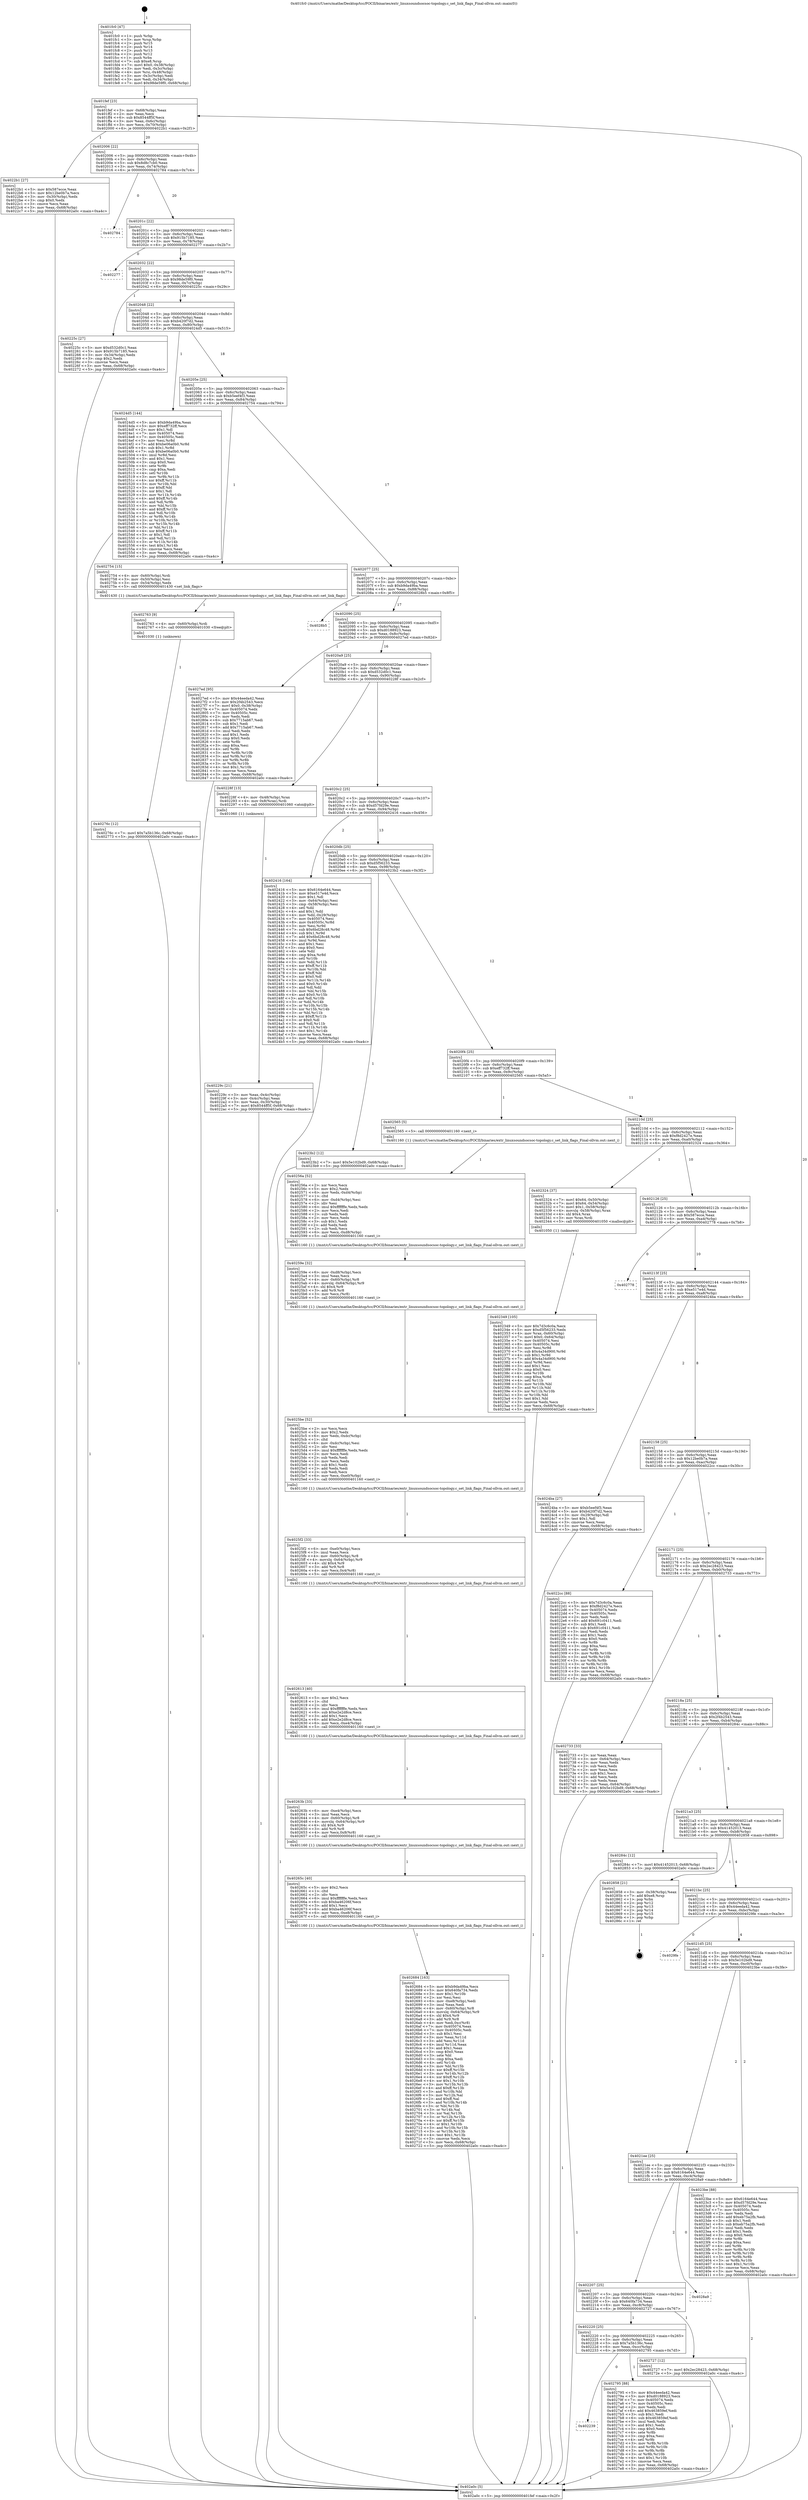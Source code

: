digraph "0x401fc0" {
  label = "0x401fc0 (/mnt/c/Users/mathe/Desktop/tcc/POCII/binaries/extr_linuxsoundsocsoc-topology.c_set_link_flags_Final-ollvm.out::main(0))"
  labelloc = "t"
  node[shape=record]

  Entry [label="",width=0.3,height=0.3,shape=circle,fillcolor=black,style=filled]
  "0x401fef" [label="{
     0x401fef [23]\l
     | [instrs]\l
     &nbsp;&nbsp;0x401fef \<+3\>: mov -0x68(%rbp),%eax\l
     &nbsp;&nbsp;0x401ff2 \<+2\>: mov %eax,%ecx\l
     &nbsp;&nbsp;0x401ff4 \<+6\>: sub $0x8544ff5f,%ecx\l
     &nbsp;&nbsp;0x401ffa \<+3\>: mov %eax,-0x6c(%rbp)\l
     &nbsp;&nbsp;0x401ffd \<+3\>: mov %ecx,-0x70(%rbp)\l
     &nbsp;&nbsp;0x402000 \<+6\>: je 00000000004022b1 \<main+0x2f1\>\l
  }"]
  "0x4022b1" [label="{
     0x4022b1 [27]\l
     | [instrs]\l
     &nbsp;&nbsp;0x4022b1 \<+5\>: mov $0x587ecce,%eax\l
     &nbsp;&nbsp;0x4022b6 \<+5\>: mov $0x12be0b7a,%ecx\l
     &nbsp;&nbsp;0x4022bb \<+3\>: mov -0x30(%rbp),%edx\l
     &nbsp;&nbsp;0x4022be \<+3\>: cmp $0x0,%edx\l
     &nbsp;&nbsp;0x4022c1 \<+3\>: cmove %ecx,%eax\l
     &nbsp;&nbsp;0x4022c4 \<+3\>: mov %eax,-0x68(%rbp)\l
     &nbsp;&nbsp;0x4022c7 \<+5\>: jmp 0000000000402a0c \<main+0xa4c\>\l
  }"]
  "0x402006" [label="{
     0x402006 [22]\l
     | [instrs]\l
     &nbsp;&nbsp;0x402006 \<+5\>: jmp 000000000040200b \<main+0x4b\>\l
     &nbsp;&nbsp;0x40200b \<+3\>: mov -0x6c(%rbp),%eax\l
     &nbsp;&nbsp;0x40200e \<+5\>: sub $0x8d8c7cb0,%eax\l
     &nbsp;&nbsp;0x402013 \<+3\>: mov %eax,-0x74(%rbp)\l
     &nbsp;&nbsp;0x402016 \<+6\>: je 0000000000402784 \<main+0x7c4\>\l
  }"]
  Exit [label="",width=0.3,height=0.3,shape=circle,fillcolor=black,style=filled,peripheries=2]
  "0x402784" [label="{
     0x402784\l
  }", style=dashed]
  "0x40201c" [label="{
     0x40201c [22]\l
     | [instrs]\l
     &nbsp;&nbsp;0x40201c \<+5\>: jmp 0000000000402021 \<main+0x61\>\l
     &nbsp;&nbsp;0x402021 \<+3\>: mov -0x6c(%rbp),%eax\l
     &nbsp;&nbsp;0x402024 \<+5\>: sub $0x915b7185,%eax\l
     &nbsp;&nbsp;0x402029 \<+3\>: mov %eax,-0x78(%rbp)\l
     &nbsp;&nbsp;0x40202c \<+6\>: je 0000000000402277 \<main+0x2b7\>\l
  }"]
  "0x402239" [label="{
     0x402239\l
  }", style=dashed]
  "0x402277" [label="{
     0x402277\l
  }", style=dashed]
  "0x402032" [label="{
     0x402032 [22]\l
     | [instrs]\l
     &nbsp;&nbsp;0x402032 \<+5\>: jmp 0000000000402037 \<main+0x77\>\l
     &nbsp;&nbsp;0x402037 \<+3\>: mov -0x6c(%rbp),%eax\l
     &nbsp;&nbsp;0x40203a \<+5\>: sub $0x98de59f0,%eax\l
     &nbsp;&nbsp;0x40203f \<+3\>: mov %eax,-0x7c(%rbp)\l
     &nbsp;&nbsp;0x402042 \<+6\>: je 000000000040225c \<main+0x29c\>\l
  }"]
  "0x402795" [label="{
     0x402795 [88]\l
     | [instrs]\l
     &nbsp;&nbsp;0x402795 \<+5\>: mov $0x44eeda42,%eax\l
     &nbsp;&nbsp;0x40279a \<+5\>: mov $0xd0188923,%ecx\l
     &nbsp;&nbsp;0x40279f \<+7\>: mov 0x405074,%edx\l
     &nbsp;&nbsp;0x4027a6 \<+7\>: mov 0x40505c,%esi\l
     &nbsp;&nbsp;0x4027ad \<+2\>: mov %edx,%edi\l
     &nbsp;&nbsp;0x4027af \<+6\>: add $0x463859ef,%edi\l
     &nbsp;&nbsp;0x4027b5 \<+3\>: sub $0x1,%edi\l
     &nbsp;&nbsp;0x4027b8 \<+6\>: sub $0x463859ef,%edi\l
     &nbsp;&nbsp;0x4027be \<+3\>: imul %edi,%edx\l
     &nbsp;&nbsp;0x4027c1 \<+3\>: and $0x1,%edx\l
     &nbsp;&nbsp;0x4027c4 \<+3\>: cmp $0x0,%edx\l
     &nbsp;&nbsp;0x4027c7 \<+4\>: sete %r8b\l
     &nbsp;&nbsp;0x4027cb \<+3\>: cmp $0xa,%esi\l
     &nbsp;&nbsp;0x4027ce \<+4\>: setl %r9b\l
     &nbsp;&nbsp;0x4027d2 \<+3\>: mov %r8b,%r10b\l
     &nbsp;&nbsp;0x4027d5 \<+3\>: and %r9b,%r10b\l
     &nbsp;&nbsp;0x4027d8 \<+3\>: xor %r9b,%r8b\l
     &nbsp;&nbsp;0x4027db \<+3\>: or %r8b,%r10b\l
     &nbsp;&nbsp;0x4027de \<+4\>: test $0x1,%r10b\l
     &nbsp;&nbsp;0x4027e2 \<+3\>: cmovne %ecx,%eax\l
     &nbsp;&nbsp;0x4027e5 \<+3\>: mov %eax,-0x68(%rbp)\l
     &nbsp;&nbsp;0x4027e8 \<+5\>: jmp 0000000000402a0c \<main+0xa4c\>\l
  }"]
  "0x40225c" [label="{
     0x40225c [27]\l
     | [instrs]\l
     &nbsp;&nbsp;0x40225c \<+5\>: mov $0xd532d0c1,%eax\l
     &nbsp;&nbsp;0x402261 \<+5\>: mov $0x915b7185,%ecx\l
     &nbsp;&nbsp;0x402266 \<+3\>: mov -0x34(%rbp),%edx\l
     &nbsp;&nbsp;0x402269 \<+3\>: cmp $0x2,%edx\l
     &nbsp;&nbsp;0x40226c \<+3\>: cmovne %ecx,%eax\l
     &nbsp;&nbsp;0x40226f \<+3\>: mov %eax,-0x68(%rbp)\l
     &nbsp;&nbsp;0x402272 \<+5\>: jmp 0000000000402a0c \<main+0xa4c\>\l
  }"]
  "0x402048" [label="{
     0x402048 [22]\l
     | [instrs]\l
     &nbsp;&nbsp;0x402048 \<+5\>: jmp 000000000040204d \<main+0x8d\>\l
     &nbsp;&nbsp;0x40204d \<+3\>: mov -0x6c(%rbp),%eax\l
     &nbsp;&nbsp;0x402050 \<+5\>: sub $0xb420f7d2,%eax\l
     &nbsp;&nbsp;0x402055 \<+3\>: mov %eax,-0x80(%rbp)\l
     &nbsp;&nbsp;0x402058 \<+6\>: je 00000000004024d5 \<main+0x515\>\l
  }"]
  "0x402a0c" [label="{
     0x402a0c [5]\l
     | [instrs]\l
     &nbsp;&nbsp;0x402a0c \<+5\>: jmp 0000000000401fef \<main+0x2f\>\l
  }"]
  "0x401fc0" [label="{
     0x401fc0 [47]\l
     | [instrs]\l
     &nbsp;&nbsp;0x401fc0 \<+1\>: push %rbp\l
     &nbsp;&nbsp;0x401fc1 \<+3\>: mov %rsp,%rbp\l
     &nbsp;&nbsp;0x401fc4 \<+2\>: push %r15\l
     &nbsp;&nbsp;0x401fc6 \<+2\>: push %r14\l
     &nbsp;&nbsp;0x401fc8 \<+2\>: push %r13\l
     &nbsp;&nbsp;0x401fca \<+2\>: push %r12\l
     &nbsp;&nbsp;0x401fcc \<+1\>: push %rbx\l
     &nbsp;&nbsp;0x401fcd \<+7\>: sub $0xe8,%rsp\l
     &nbsp;&nbsp;0x401fd4 \<+7\>: movl $0x0,-0x38(%rbp)\l
     &nbsp;&nbsp;0x401fdb \<+3\>: mov %edi,-0x3c(%rbp)\l
     &nbsp;&nbsp;0x401fde \<+4\>: mov %rsi,-0x48(%rbp)\l
     &nbsp;&nbsp;0x401fe2 \<+3\>: mov -0x3c(%rbp),%edi\l
     &nbsp;&nbsp;0x401fe5 \<+3\>: mov %edi,-0x34(%rbp)\l
     &nbsp;&nbsp;0x401fe8 \<+7\>: movl $0x98de59f0,-0x68(%rbp)\l
  }"]
  "0x40276c" [label="{
     0x40276c [12]\l
     | [instrs]\l
     &nbsp;&nbsp;0x40276c \<+7\>: movl $0x7a5b136c,-0x68(%rbp)\l
     &nbsp;&nbsp;0x402773 \<+5\>: jmp 0000000000402a0c \<main+0xa4c\>\l
  }"]
  "0x4024d5" [label="{
     0x4024d5 [144]\l
     | [instrs]\l
     &nbsp;&nbsp;0x4024d5 \<+5\>: mov $0xb9da49ba,%eax\l
     &nbsp;&nbsp;0x4024da \<+5\>: mov $0xeff732ff,%ecx\l
     &nbsp;&nbsp;0x4024df \<+2\>: mov $0x1,%dl\l
     &nbsp;&nbsp;0x4024e1 \<+7\>: mov 0x405074,%esi\l
     &nbsp;&nbsp;0x4024e8 \<+7\>: mov 0x40505c,%edi\l
     &nbsp;&nbsp;0x4024ef \<+3\>: mov %esi,%r8d\l
     &nbsp;&nbsp;0x4024f2 \<+7\>: add $0xbe06a0b0,%r8d\l
     &nbsp;&nbsp;0x4024f9 \<+4\>: sub $0x1,%r8d\l
     &nbsp;&nbsp;0x4024fd \<+7\>: sub $0xbe06a0b0,%r8d\l
     &nbsp;&nbsp;0x402504 \<+4\>: imul %r8d,%esi\l
     &nbsp;&nbsp;0x402508 \<+3\>: and $0x1,%esi\l
     &nbsp;&nbsp;0x40250b \<+3\>: cmp $0x0,%esi\l
     &nbsp;&nbsp;0x40250e \<+4\>: sete %r9b\l
     &nbsp;&nbsp;0x402512 \<+3\>: cmp $0xa,%edi\l
     &nbsp;&nbsp;0x402515 \<+4\>: setl %r10b\l
     &nbsp;&nbsp;0x402519 \<+3\>: mov %r9b,%r11b\l
     &nbsp;&nbsp;0x40251c \<+4\>: xor $0xff,%r11b\l
     &nbsp;&nbsp;0x402520 \<+3\>: mov %r10b,%bl\l
     &nbsp;&nbsp;0x402523 \<+3\>: xor $0xff,%bl\l
     &nbsp;&nbsp;0x402526 \<+3\>: xor $0x1,%dl\l
     &nbsp;&nbsp;0x402529 \<+3\>: mov %r11b,%r14b\l
     &nbsp;&nbsp;0x40252c \<+4\>: and $0xff,%r14b\l
     &nbsp;&nbsp;0x402530 \<+3\>: and %dl,%r9b\l
     &nbsp;&nbsp;0x402533 \<+3\>: mov %bl,%r15b\l
     &nbsp;&nbsp;0x402536 \<+4\>: and $0xff,%r15b\l
     &nbsp;&nbsp;0x40253a \<+3\>: and %dl,%r10b\l
     &nbsp;&nbsp;0x40253d \<+3\>: or %r9b,%r14b\l
     &nbsp;&nbsp;0x402540 \<+3\>: or %r10b,%r15b\l
     &nbsp;&nbsp;0x402543 \<+3\>: xor %r15b,%r14b\l
     &nbsp;&nbsp;0x402546 \<+3\>: or %bl,%r11b\l
     &nbsp;&nbsp;0x402549 \<+4\>: xor $0xff,%r11b\l
     &nbsp;&nbsp;0x40254d \<+3\>: or $0x1,%dl\l
     &nbsp;&nbsp;0x402550 \<+3\>: and %dl,%r11b\l
     &nbsp;&nbsp;0x402553 \<+3\>: or %r11b,%r14b\l
     &nbsp;&nbsp;0x402556 \<+4\>: test $0x1,%r14b\l
     &nbsp;&nbsp;0x40255a \<+3\>: cmovne %ecx,%eax\l
     &nbsp;&nbsp;0x40255d \<+3\>: mov %eax,-0x68(%rbp)\l
     &nbsp;&nbsp;0x402560 \<+5\>: jmp 0000000000402a0c \<main+0xa4c\>\l
  }"]
  "0x40205e" [label="{
     0x40205e [25]\l
     | [instrs]\l
     &nbsp;&nbsp;0x40205e \<+5\>: jmp 0000000000402063 \<main+0xa3\>\l
     &nbsp;&nbsp;0x402063 \<+3\>: mov -0x6c(%rbp),%eax\l
     &nbsp;&nbsp;0x402066 \<+5\>: sub $0xb5eef4f3,%eax\l
     &nbsp;&nbsp;0x40206b \<+6\>: mov %eax,-0x84(%rbp)\l
     &nbsp;&nbsp;0x402071 \<+6\>: je 0000000000402754 \<main+0x794\>\l
  }"]
  "0x402763" [label="{
     0x402763 [9]\l
     | [instrs]\l
     &nbsp;&nbsp;0x402763 \<+4\>: mov -0x60(%rbp),%rdi\l
     &nbsp;&nbsp;0x402767 \<+5\>: call 0000000000401030 \<free@plt\>\l
     | [calls]\l
     &nbsp;&nbsp;0x401030 \{1\} (unknown)\l
  }"]
  "0x402754" [label="{
     0x402754 [15]\l
     | [instrs]\l
     &nbsp;&nbsp;0x402754 \<+4\>: mov -0x60(%rbp),%rdi\l
     &nbsp;&nbsp;0x402758 \<+3\>: mov -0x50(%rbp),%esi\l
     &nbsp;&nbsp;0x40275b \<+3\>: mov -0x54(%rbp),%edx\l
     &nbsp;&nbsp;0x40275e \<+5\>: call 0000000000401430 \<set_link_flags\>\l
     | [calls]\l
     &nbsp;&nbsp;0x401430 \{1\} (/mnt/c/Users/mathe/Desktop/tcc/POCII/binaries/extr_linuxsoundsocsoc-topology.c_set_link_flags_Final-ollvm.out::set_link_flags)\l
  }"]
  "0x402077" [label="{
     0x402077 [25]\l
     | [instrs]\l
     &nbsp;&nbsp;0x402077 \<+5\>: jmp 000000000040207c \<main+0xbc\>\l
     &nbsp;&nbsp;0x40207c \<+3\>: mov -0x6c(%rbp),%eax\l
     &nbsp;&nbsp;0x40207f \<+5\>: sub $0xb9da49ba,%eax\l
     &nbsp;&nbsp;0x402084 \<+6\>: mov %eax,-0x88(%rbp)\l
     &nbsp;&nbsp;0x40208a \<+6\>: je 00000000004028b5 \<main+0x8f5\>\l
  }"]
  "0x402220" [label="{
     0x402220 [25]\l
     | [instrs]\l
     &nbsp;&nbsp;0x402220 \<+5\>: jmp 0000000000402225 \<main+0x265\>\l
     &nbsp;&nbsp;0x402225 \<+3\>: mov -0x6c(%rbp),%eax\l
     &nbsp;&nbsp;0x402228 \<+5\>: sub $0x7a5b136c,%eax\l
     &nbsp;&nbsp;0x40222d \<+6\>: mov %eax,-0xcc(%rbp)\l
     &nbsp;&nbsp;0x402233 \<+6\>: je 0000000000402795 \<main+0x7d5\>\l
  }"]
  "0x4028b5" [label="{
     0x4028b5\l
  }", style=dashed]
  "0x402090" [label="{
     0x402090 [25]\l
     | [instrs]\l
     &nbsp;&nbsp;0x402090 \<+5\>: jmp 0000000000402095 \<main+0xd5\>\l
     &nbsp;&nbsp;0x402095 \<+3\>: mov -0x6c(%rbp),%eax\l
     &nbsp;&nbsp;0x402098 \<+5\>: sub $0xd0188923,%eax\l
     &nbsp;&nbsp;0x40209d \<+6\>: mov %eax,-0x8c(%rbp)\l
     &nbsp;&nbsp;0x4020a3 \<+6\>: je 00000000004027ed \<main+0x82d\>\l
  }"]
  "0x402727" [label="{
     0x402727 [12]\l
     | [instrs]\l
     &nbsp;&nbsp;0x402727 \<+7\>: movl $0x2ec28423,-0x68(%rbp)\l
     &nbsp;&nbsp;0x40272e \<+5\>: jmp 0000000000402a0c \<main+0xa4c\>\l
  }"]
  "0x4027ed" [label="{
     0x4027ed [95]\l
     | [instrs]\l
     &nbsp;&nbsp;0x4027ed \<+5\>: mov $0x44eeda42,%eax\l
     &nbsp;&nbsp;0x4027f2 \<+5\>: mov $0x2f4b2543,%ecx\l
     &nbsp;&nbsp;0x4027f7 \<+7\>: movl $0x0,-0x38(%rbp)\l
     &nbsp;&nbsp;0x4027fe \<+7\>: mov 0x405074,%edx\l
     &nbsp;&nbsp;0x402805 \<+7\>: mov 0x40505c,%esi\l
     &nbsp;&nbsp;0x40280c \<+2\>: mov %edx,%edi\l
     &nbsp;&nbsp;0x40280e \<+6\>: sub $0x7715ab67,%edi\l
     &nbsp;&nbsp;0x402814 \<+3\>: sub $0x1,%edi\l
     &nbsp;&nbsp;0x402817 \<+6\>: add $0x7715ab67,%edi\l
     &nbsp;&nbsp;0x40281d \<+3\>: imul %edi,%edx\l
     &nbsp;&nbsp;0x402820 \<+3\>: and $0x1,%edx\l
     &nbsp;&nbsp;0x402823 \<+3\>: cmp $0x0,%edx\l
     &nbsp;&nbsp;0x402826 \<+4\>: sete %r8b\l
     &nbsp;&nbsp;0x40282a \<+3\>: cmp $0xa,%esi\l
     &nbsp;&nbsp;0x40282d \<+4\>: setl %r9b\l
     &nbsp;&nbsp;0x402831 \<+3\>: mov %r8b,%r10b\l
     &nbsp;&nbsp;0x402834 \<+3\>: and %r9b,%r10b\l
     &nbsp;&nbsp;0x402837 \<+3\>: xor %r9b,%r8b\l
     &nbsp;&nbsp;0x40283a \<+3\>: or %r8b,%r10b\l
     &nbsp;&nbsp;0x40283d \<+4\>: test $0x1,%r10b\l
     &nbsp;&nbsp;0x402841 \<+3\>: cmovne %ecx,%eax\l
     &nbsp;&nbsp;0x402844 \<+3\>: mov %eax,-0x68(%rbp)\l
     &nbsp;&nbsp;0x402847 \<+5\>: jmp 0000000000402a0c \<main+0xa4c\>\l
  }"]
  "0x4020a9" [label="{
     0x4020a9 [25]\l
     | [instrs]\l
     &nbsp;&nbsp;0x4020a9 \<+5\>: jmp 00000000004020ae \<main+0xee\>\l
     &nbsp;&nbsp;0x4020ae \<+3\>: mov -0x6c(%rbp),%eax\l
     &nbsp;&nbsp;0x4020b1 \<+5\>: sub $0xd532d0c1,%eax\l
     &nbsp;&nbsp;0x4020b6 \<+6\>: mov %eax,-0x90(%rbp)\l
     &nbsp;&nbsp;0x4020bc \<+6\>: je 000000000040228f \<main+0x2cf\>\l
  }"]
  "0x402207" [label="{
     0x402207 [25]\l
     | [instrs]\l
     &nbsp;&nbsp;0x402207 \<+5\>: jmp 000000000040220c \<main+0x24c\>\l
     &nbsp;&nbsp;0x40220c \<+3\>: mov -0x6c(%rbp),%eax\l
     &nbsp;&nbsp;0x40220f \<+5\>: sub $0x640fa734,%eax\l
     &nbsp;&nbsp;0x402214 \<+6\>: mov %eax,-0xc8(%rbp)\l
     &nbsp;&nbsp;0x40221a \<+6\>: je 0000000000402727 \<main+0x767\>\l
  }"]
  "0x40228f" [label="{
     0x40228f [13]\l
     | [instrs]\l
     &nbsp;&nbsp;0x40228f \<+4\>: mov -0x48(%rbp),%rax\l
     &nbsp;&nbsp;0x402293 \<+4\>: mov 0x8(%rax),%rdi\l
     &nbsp;&nbsp;0x402297 \<+5\>: call 0000000000401060 \<atoi@plt\>\l
     | [calls]\l
     &nbsp;&nbsp;0x401060 \{1\} (unknown)\l
  }"]
  "0x4020c2" [label="{
     0x4020c2 [25]\l
     | [instrs]\l
     &nbsp;&nbsp;0x4020c2 \<+5\>: jmp 00000000004020c7 \<main+0x107\>\l
     &nbsp;&nbsp;0x4020c7 \<+3\>: mov -0x6c(%rbp),%eax\l
     &nbsp;&nbsp;0x4020ca \<+5\>: sub $0xd57fd29e,%eax\l
     &nbsp;&nbsp;0x4020cf \<+6\>: mov %eax,-0x94(%rbp)\l
     &nbsp;&nbsp;0x4020d5 \<+6\>: je 0000000000402416 \<main+0x456\>\l
  }"]
  "0x40229c" [label="{
     0x40229c [21]\l
     | [instrs]\l
     &nbsp;&nbsp;0x40229c \<+3\>: mov %eax,-0x4c(%rbp)\l
     &nbsp;&nbsp;0x40229f \<+3\>: mov -0x4c(%rbp),%eax\l
     &nbsp;&nbsp;0x4022a2 \<+3\>: mov %eax,-0x30(%rbp)\l
     &nbsp;&nbsp;0x4022a5 \<+7\>: movl $0x8544ff5f,-0x68(%rbp)\l
     &nbsp;&nbsp;0x4022ac \<+5\>: jmp 0000000000402a0c \<main+0xa4c\>\l
  }"]
  "0x4028a9" [label="{
     0x4028a9\l
  }", style=dashed]
  "0x402416" [label="{
     0x402416 [164]\l
     | [instrs]\l
     &nbsp;&nbsp;0x402416 \<+5\>: mov $0x6164e644,%eax\l
     &nbsp;&nbsp;0x40241b \<+5\>: mov $0xe517e4d,%ecx\l
     &nbsp;&nbsp;0x402420 \<+2\>: mov $0x1,%dl\l
     &nbsp;&nbsp;0x402422 \<+3\>: mov -0x64(%rbp),%esi\l
     &nbsp;&nbsp;0x402425 \<+3\>: cmp -0x58(%rbp),%esi\l
     &nbsp;&nbsp;0x402428 \<+4\>: setl %dil\l
     &nbsp;&nbsp;0x40242c \<+4\>: and $0x1,%dil\l
     &nbsp;&nbsp;0x402430 \<+4\>: mov %dil,-0x29(%rbp)\l
     &nbsp;&nbsp;0x402434 \<+7\>: mov 0x405074,%esi\l
     &nbsp;&nbsp;0x40243b \<+8\>: mov 0x40505c,%r8d\l
     &nbsp;&nbsp;0x402443 \<+3\>: mov %esi,%r9d\l
     &nbsp;&nbsp;0x402446 \<+7\>: sub $0x6bd28c48,%r9d\l
     &nbsp;&nbsp;0x40244d \<+4\>: sub $0x1,%r9d\l
     &nbsp;&nbsp;0x402451 \<+7\>: add $0x6bd28c48,%r9d\l
     &nbsp;&nbsp;0x402458 \<+4\>: imul %r9d,%esi\l
     &nbsp;&nbsp;0x40245c \<+3\>: and $0x1,%esi\l
     &nbsp;&nbsp;0x40245f \<+3\>: cmp $0x0,%esi\l
     &nbsp;&nbsp;0x402462 \<+4\>: sete %dil\l
     &nbsp;&nbsp;0x402466 \<+4\>: cmp $0xa,%r8d\l
     &nbsp;&nbsp;0x40246a \<+4\>: setl %r10b\l
     &nbsp;&nbsp;0x40246e \<+3\>: mov %dil,%r11b\l
     &nbsp;&nbsp;0x402471 \<+4\>: xor $0xff,%r11b\l
     &nbsp;&nbsp;0x402475 \<+3\>: mov %r10b,%bl\l
     &nbsp;&nbsp;0x402478 \<+3\>: xor $0xff,%bl\l
     &nbsp;&nbsp;0x40247b \<+3\>: xor $0x0,%dl\l
     &nbsp;&nbsp;0x40247e \<+3\>: mov %r11b,%r14b\l
     &nbsp;&nbsp;0x402481 \<+4\>: and $0x0,%r14b\l
     &nbsp;&nbsp;0x402485 \<+3\>: and %dl,%dil\l
     &nbsp;&nbsp;0x402488 \<+3\>: mov %bl,%r15b\l
     &nbsp;&nbsp;0x40248b \<+4\>: and $0x0,%r15b\l
     &nbsp;&nbsp;0x40248f \<+3\>: and %dl,%r10b\l
     &nbsp;&nbsp;0x402492 \<+3\>: or %dil,%r14b\l
     &nbsp;&nbsp;0x402495 \<+3\>: or %r10b,%r15b\l
     &nbsp;&nbsp;0x402498 \<+3\>: xor %r15b,%r14b\l
     &nbsp;&nbsp;0x40249b \<+3\>: or %bl,%r11b\l
     &nbsp;&nbsp;0x40249e \<+4\>: xor $0xff,%r11b\l
     &nbsp;&nbsp;0x4024a2 \<+3\>: or $0x0,%dl\l
     &nbsp;&nbsp;0x4024a5 \<+3\>: and %dl,%r11b\l
     &nbsp;&nbsp;0x4024a8 \<+3\>: or %r11b,%r14b\l
     &nbsp;&nbsp;0x4024ab \<+4\>: test $0x1,%r14b\l
     &nbsp;&nbsp;0x4024af \<+3\>: cmovne %ecx,%eax\l
     &nbsp;&nbsp;0x4024b2 \<+3\>: mov %eax,-0x68(%rbp)\l
     &nbsp;&nbsp;0x4024b5 \<+5\>: jmp 0000000000402a0c \<main+0xa4c\>\l
  }"]
  "0x4020db" [label="{
     0x4020db [25]\l
     | [instrs]\l
     &nbsp;&nbsp;0x4020db \<+5\>: jmp 00000000004020e0 \<main+0x120\>\l
     &nbsp;&nbsp;0x4020e0 \<+3\>: mov -0x6c(%rbp),%eax\l
     &nbsp;&nbsp;0x4020e3 \<+5\>: sub $0xd5f56233,%eax\l
     &nbsp;&nbsp;0x4020e8 \<+6\>: mov %eax,-0x98(%rbp)\l
     &nbsp;&nbsp;0x4020ee \<+6\>: je 00000000004023b2 \<main+0x3f2\>\l
  }"]
  "0x402684" [label="{
     0x402684 [163]\l
     | [instrs]\l
     &nbsp;&nbsp;0x402684 \<+5\>: mov $0xb9da49ba,%ecx\l
     &nbsp;&nbsp;0x402689 \<+5\>: mov $0x640fa734,%edx\l
     &nbsp;&nbsp;0x40268e \<+3\>: mov $0x1,%r10b\l
     &nbsp;&nbsp;0x402691 \<+2\>: xor %esi,%esi\l
     &nbsp;&nbsp;0x402693 \<+6\>: mov -0xe8(%rbp),%edi\l
     &nbsp;&nbsp;0x402699 \<+3\>: imul %eax,%edi\l
     &nbsp;&nbsp;0x40269c \<+4\>: mov -0x60(%rbp),%r8\l
     &nbsp;&nbsp;0x4026a0 \<+4\>: movslq -0x64(%rbp),%r9\l
     &nbsp;&nbsp;0x4026a4 \<+4\>: shl $0x4,%r9\l
     &nbsp;&nbsp;0x4026a8 \<+3\>: add %r9,%r8\l
     &nbsp;&nbsp;0x4026ab \<+4\>: mov %edi,0xc(%r8)\l
     &nbsp;&nbsp;0x4026af \<+7\>: mov 0x405074,%eax\l
     &nbsp;&nbsp;0x4026b6 \<+7\>: mov 0x40505c,%edi\l
     &nbsp;&nbsp;0x4026bd \<+3\>: sub $0x1,%esi\l
     &nbsp;&nbsp;0x4026c0 \<+3\>: mov %eax,%r11d\l
     &nbsp;&nbsp;0x4026c3 \<+3\>: add %esi,%r11d\l
     &nbsp;&nbsp;0x4026c6 \<+4\>: imul %r11d,%eax\l
     &nbsp;&nbsp;0x4026ca \<+3\>: and $0x1,%eax\l
     &nbsp;&nbsp;0x4026cd \<+3\>: cmp $0x0,%eax\l
     &nbsp;&nbsp;0x4026d0 \<+3\>: sete %bl\l
     &nbsp;&nbsp;0x4026d3 \<+3\>: cmp $0xa,%edi\l
     &nbsp;&nbsp;0x4026d6 \<+4\>: setl %r14b\l
     &nbsp;&nbsp;0x4026da \<+3\>: mov %bl,%r15b\l
     &nbsp;&nbsp;0x4026dd \<+4\>: xor $0xff,%r15b\l
     &nbsp;&nbsp;0x4026e1 \<+3\>: mov %r14b,%r12b\l
     &nbsp;&nbsp;0x4026e4 \<+4\>: xor $0xff,%r12b\l
     &nbsp;&nbsp;0x4026e8 \<+4\>: xor $0x1,%r10b\l
     &nbsp;&nbsp;0x4026ec \<+3\>: mov %r15b,%r13b\l
     &nbsp;&nbsp;0x4026ef \<+4\>: and $0xff,%r13b\l
     &nbsp;&nbsp;0x4026f3 \<+3\>: and %r10b,%bl\l
     &nbsp;&nbsp;0x4026f6 \<+3\>: mov %r12b,%al\l
     &nbsp;&nbsp;0x4026f9 \<+2\>: and $0xff,%al\l
     &nbsp;&nbsp;0x4026fb \<+3\>: and %r10b,%r14b\l
     &nbsp;&nbsp;0x4026fe \<+3\>: or %bl,%r13b\l
     &nbsp;&nbsp;0x402701 \<+3\>: or %r14b,%al\l
     &nbsp;&nbsp;0x402704 \<+3\>: xor %al,%r13b\l
     &nbsp;&nbsp;0x402707 \<+3\>: or %r12b,%r15b\l
     &nbsp;&nbsp;0x40270a \<+4\>: xor $0xff,%r15b\l
     &nbsp;&nbsp;0x40270e \<+4\>: or $0x1,%r10b\l
     &nbsp;&nbsp;0x402712 \<+3\>: and %r10b,%r15b\l
     &nbsp;&nbsp;0x402715 \<+3\>: or %r15b,%r13b\l
     &nbsp;&nbsp;0x402718 \<+4\>: test $0x1,%r13b\l
     &nbsp;&nbsp;0x40271c \<+3\>: cmovne %edx,%ecx\l
     &nbsp;&nbsp;0x40271f \<+3\>: mov %ecx,-0x68(%rbp)\l
     &nbsp;&nbsp;0x402722 \<+5\>: jmp 0000000000402a0c \<main+0xa4c\>\l
  }"]
  "0x4023b2" [label="{
     0x4023b2 [12]\l
     | [instrs]\l
     &nbsp;&nbsp;0x4023b2 \<+7\>: movl $0x5e102bd9,-0x68(%rbp)\l
     &nbsp;&nbsp;0x4023b9 \<+5\>: jmp 0000000000402a0c \<main+0xa4c\>\l
  }"]
  "0x4020f4" [label="{
     0x4020f4 [25]\l
     | [instrs]\l
     &nbsp;&nbsp;0x4020f4 \<+5\>: jmp 00000000004020f9 \<main+0x139\>\l
     &nbsp;&nbsp;0x4020f9 \<+3\>: mov -0x6c(%rbp),%eax\l
     &nbsp;&nbsp;0x4020fc \<+5\>: sub $0xeff732ff,%eax\l
     &nbsp;&nbsp;0x402101 \<+6\>: mov %eax,-0x9c(%rbp)\l
     &nbsp;&nbsp;0x402107 \<+6\>: je 0000000000402565 \<main+0x5a5\>\l
  }"]
  "0x40265c" [label="{
     0x40265c [40]\l
     | [instrs]\l
     &nbsp;&nbsp;0x40265c \<+5\>: mov $0x2,%ecx\l
     &nbsp;&nbsp;0x402661 \<+1\>: cltd\l
     &nbsp;&nbsp;0x402662 \<+2\>: idiv %ecx\l
     &nbsp;&nbsp;0x402664 \<+6\>: imul $0xfffffffe,%edx,%ecx\l
     &nbsp;&nbsp;0x40266a \<+6\>: sub $0xba46206f,%ecx\l
     &nbsp;&nbsp;0x402670 \<+3\>: add $0x1,%ecx\l
     &nbsp;&nbsp;0x402673 \<+6\>: add $0xba46206f,%ecx\l
     &nbsp;&nbsp;0x402679 \<+6\>: mov %ecx,-0xe8(%rbp)\l
     &nbsp;&nbsp;0x40267f \<+5\>: call 0000000000401160 \<next_i\>\l
     | [calls]\l
     &nbsp;&nbsp;0x401160 \{1\} (/mnt/c/Users/mathe/Desktop/tcc/POCII/binaries/extr_linuxsoundsocsoc-topology.c_set_link_flags_Final-ollvm.out::next_i)\l
  }"]
  "0x402565" [label="{
     0x402565 [5]\l
     | [instrs]\l
     &nbsp;&nbsp;0x402565 \<+5\>: call 0000000000401160 \<next_i\>\l
     | [calls]\l
     &nbsp;&nbsp;0x401160 \{1\} (/mnt/c/Users/mathe/Desktop/tcc/POCII/binaries/extr_linuxsoundsocsoc-topology.c_set_link_flags_Final-ollvm.out::next_i)\l
  }"]
  "0x40210d" [label="{
     0x40210d [25]\l
     | [instrs]\l
     &nbsp;&nbsp;0x40210d \<+5\>: jmp 0000000000402112 \<main+0x152\>\l
     &nbsp;&nbsp;0x402112 \<+3\>: mov -0x6c(%rbp),%eax\l
     &nbsp;&nbsp;0x402115 \<+5\>: sub $0xf8d2427e,%eax\l
     &nbsp;&nbsp;0x40211a \<+6\>: mov %eax,-0xa0(%rbp)\l
     &nbsp;&nbsp;0x402120 \<+6\>: je 0000000000402324 \<main+0x364\>\l
  }"]
  "0x40263b" [label="{
     0x40263b [33]\l
     | [instrs]\l
     &nbsp;&nbsp;0x40263b \<+6\>: mov -0xe4(%rbp),%ecx\l
     &nbsp;&nbsp;0x402641 \<+3\>: imul %eax,%ecx\l
     &nbsp;&nbsp;0x402644 \<+4\>: mov -0x60(%rbp),%r8\l
     &nbsp;&nbsp;0x402648 \<+4\>: movslq -0x64(%rbp),%r9\l
     &nbsp;&nbsp;0x40264c \<+4\>: shl $0x4,%r9\l
     &nbsp;&nbsp;0x402650 \<+3\>: add %r9,%r8\l
     &nbsp;&nbsp;0x402653 \<+4\>: mov %ecx,0x8(%r8)\l
     &nbsp;&nbsp;0x402657 \<+5\>: call 0000000000401160 \<next_i\>\l
     | [calls]\l
     &nbsp;&nbsp;0x401160 \{1\} (/mnt/c/Users/mathe/Desktop/tcc/POCII/binaries/extr_linuxsoundsocsoc-topology.c_set_link_flags_Final-ollvm.out::next_i)\l
  }"]
  "0x402324" [label="{
     0x402324 [37]\l
     | [instrs]\l
     &nbsp;&nbsp;0x402324 \<+7\>: movl $0x64,-0x50(%rbp)\l
     &nbsp;&nbsp;0x40232b \<+7\>: movl $0x64,-0x54(%rbp)\l
     &nbsp;&nbsp;0x402332 \<+7\>: movl $0x1,-0x58(%rbp)\l
     &nbsp;&nbsp;0x402339 \<+4\>: movslq -0x58(%rbp),%rax\l
     &nbsp;&nbsp;0x40233d \<+4\>: shl $0x4,%rax\l
     &nbsp;&nbsp;0x402341 \<+3\>: mov %rax,%rdi\l
     &nbsp;&nbsp;0x402344 \<+5\>: call 0000000000401050 \<malloc@plt\>\l
     | [calls]\l
     &nbsp;&nbsp;0x401050 \{1\} (unknown)\l
  }"]
  "0x402126" [label="{
     0x402126 [25]\l
     | [instrs]\l
     &nbsp;&nbsp;0x402126 \<+5\>: jmp 000000000040212b \<main+0x16b\>\l
     &nbsp;&nbsp;0x40212b \<+3\>: mov -0x6c(%rbp),%eax\l
     &nbsp;&nbsp;0x40212e \<+5\>: sub $0x587ecce,%eax\l
     &nbsp;&nbsp;0x402133 \<+6\>: mov %eax,-0xa4(%rbp)\l
     &nbsp;&nbsp;0x402139 \<+6\>: je 0000000000402778 \<main+0x7b8\>\l
  }"]
  "0x402613" [label="{
     0x402613 [40]\l
     | [instrs]\l
     &nbsp;&nbsp;0x402613 \<+5\>: mov $0x2,%ecx\l
     &nbsp;&nbsp;0x402618 \<+1\>: cltd\l
     &nbsp;&nbsp;0x402619 \<+2\>: idiv %ecx\l
     &nbsp;&nbsp;0x40261b \<+6\>: imul $0xfffffffe,%edx,%ecx\l
     &nbsp;&nbsp;0x402621 \<+6\>: sub $0xe2e2d8ce,%ecx\l
     &nbsp;&nbsp;0x402627 \<+3\>: add $0x1,%ecx\l
     &nbsp;&nbsp;0x40262a \<+6\>: add $0xe2e2d8ce,%ecx\l
     &nbsp;&nbsp;0x402630 \<+6\>: mov %ecx,-0xe4(%rbp)\l
     &nbsp;&nbsp;0x402636 \<+5\>: call 0000000000401160 \<next_i\>\l
     | [calls]\l
     &nbsp;&nbsp;0x401160 \{1\} (/mnt/c/Users/mathe/Desktop/tcc/POCII/binaries/extr_linuxsoundsocsoc-topology.c_set_link_flags_Final-ollvm.out::next_i)\l
  }"]
  "0x402778" [label="{
     0x402778\l
  }", style=dashed]
  "0x40213f" [label="{
     0x40213f [25]\l
     | [instrs]\l
     &nbsp;&nbsp;0x40213f \<+5\>: jmp 0000000000402144 \<main+0x184\>\l
     &nbsp;&nbsp;0x402144 \<+3\>: mov -0x6c(%rbp),%eax\l
     &nbsp;&nbsp;0x402147 \<+5\>: sub $0xe517e4d,%eax\l
     &nbsp;&nbsp;0x40214c \<+6\>: mov %eax,-0xa8(%rbp)\l
     &nbsp;&nbsp;0x402152 \<+6\>: je 00000000004024ba \<main+0x4fa\>\l
  }"]
  "0x4025f2" [label="{
     0x4025f2 [33]\l
     | [instrs]\l
     &nbsp;&nbsp;0x4025f2 \<+6\>: mov -0xe0(%rbp),%ecx\l
     &nbsp;&nbsp;0x4025f8 \<+3\>: imul %eax,%ecx\l
     &nbsp;&nbsp;0x4025fb \<+4\>: mov -0x60(%rbp),%r8\l
     &nbsp;&nbsp;0x4025ff \<+4\>: movslq -0x64(%rbp),%r9\l
     &nbsp;&nbsp;0x402603 \<+4\>: shl $0x4,%r9\l
     &nbsp;&nbsp;0x402607 \<+3\>: add %r9,%r8\l
     &nbsp;&nbsp;0x40260a \<+4\>: mov %ecx,0x4(%r8)\l
     &nbsp;&nbsp;0x40260e \<+5\>: call 0000000000401160 \<next_i\>\l
     | [calls]\l
     &nbsp;&nbsp;0x401160 \{1\} (/mnt/c/Users/mathe/Desktop/tcc/POCII/binaries/extr_linuxsoundsocsoc-topology.c_set_link_flags_Final-ollvm.out::next_i)\l
  }"]
  "0x4024ba" [label="{
     0x4024ba [27]\l
     | [instrs]\l
     &nbsp;&nbsp;0x4024ba \<+5\>: mov $0xb5eef4f3,%eax\l
     &nbsp;&nbsp;0x4024bf \<+5\>: mov $0xb420f7d2,%ecx\l
     &nbsp;&nbsp;0x4024c4 \<+3\>: mov -0x29(%rbp),%dl\l
     &nbsp;&nbsp;0x4024c7 \<+3\>: test $0x1,%dl\l
     &nbsp;&nbsp;0x4024ca \<+3\>: cmovne %ecx,%eax\l
     &nbsp;&nbsp;0x4024cd \<+3\>: mov %eax,-0x68(%rbp)\l
     &nbsp;&nbsp;0x4024d0 \<+5\>: jmp 0000000000402a0c \<main+0xa4c\>\l
  }"]
  "0x402158" [label="{
     0x402158 [25]\l
     | [instrs]\l
     &nbsp;&nbsp;0x402158 \<+5\>: jmp 000000000040215d \<main+0x19d\>\l
     &nbsp;&nbsp;0x40215d \<+3\>: mov -0x6c(%rbp),%eax\l
     &nbsp;&nbsp;0x402160 \<+5\>: sub $0x12be0b7a,%eax\l
     &nbsp;&nbsp;0x402165 \<+6\>: mov %eax,-0xac(%rbp)\l
     &nbsp;&nbsp;0x40216b \<+6\>: je 00000000004022cc \<main+0x30c\>\l
  }"]
  "0x4025be" [label="{
     0x4025be [52]\l
     | [instrs]\l
     &nbsp;&nbsp;0x4025be \<+2\>: xor %ecx,%ecx\l
     &nbsp;&nbsp;0x4025c0 \<+5\>: mov $0x2,%edx\l
     &nbsp;&nbsp;0x4025c5 \<+6\>: mov %edx,-0xdc(%rbp)\l
     &nbsp;&nbsp;0x4025cb \<+1\>: cltd\l
     &nbsp;&nbsp;0x4025cc \<+6\>: mov -0xdc(%rbp),%esi\l
     &nbsp;&nbsp;0x4025d2 \<+2\>: idiv %esi\l
     &nbsp;&nbsp;0x4025d4 \<+6\>: imul $0xfffffffe,%edx,%edx\l
     &nbsp;&nbsp;0x4025da \<+2\>: mov %ecx,%edi\l
     &nbsp;&nbsp;0x4025dc \<+2\>: sub %edx,%edi\l
     &nbsp;&nbsp;0x4025de \<+2\>: mov %ecx,%edx\l
     &nbsp;&nbsp;0x4025e0 \<+3\>: sub $0x1,%edx\l
     &nbsp;&nbsp;0x4025e3 \<+2\>: add %edx,%edi\l
     &nbsp;&nbsp;0x4025e5 \<+2\>: sub %edi,%ecx\l
     &nbsp;&nbsp;0x4025e7 \<+6\>: mov %ecx,-0xe0(%rbp)\l
     &nbsp;&nbsp;0x4025ed \<+5\>: call 0000000000401160 \<next_i\>\l
     | [calls]\l
     &nbsp;&nbsp;0x401160 \{1\} (/mnt/c/Users/mathe/Desktop/tcc/POCII/binaries/extr_linuxsoundsocsoc-topology.c_set_link_flags_Final-ollvm.out::next_i)\l
  }"]
  "0x4022cc" [label="{
     0x4022cc [88]\l
     | [instrs]\l
     &nbsp;&nbsp;0x4022cc \<+5\>: mov $0x7d3c6c0a,%eax\l
     &nbsp;&nbsp;0x4022d1 \<+5\>: mov $0xf8d2427e,%ecx\l
     &nbsp;&nbsp;0x4022d6 \<+7\>: mov 0x405074,%edx\l
     &nbsp;&nbsp;0x4022dd \<+7\>: mov 0x40505c,%esi\l
     &nbsp;&nbsp;0x4022e4 \<+2\>: mov %edx,%edi\l
     &nbsp;&nbsp;0x4022e6 \<+6\>: add $0x691c0411,%edi\l
     &nbsp;&nbsp;0x4022ec \<+3\>: sub $0x1,%edi\l
     &nbsp;&nbsp;0x4022ef \<+6\>: sub $0x691c0411,%edi\l
     &nbsp;&nbsp;0x4022f5 \<+3\>: imul %edi,%edx\l
     &nbsp;&nbsp;0x4022f8 \<+3\>: and $0x1,%edx\l
     &nbsp;&nbsp;0x4022fb \<+3\>: cmp $0x0,%edx\l
     &nbsp;&nbsp;0x4022fe \<+4\>: sete %r8b\l
     &nbsp;&nbsp;0x402302 \<+3\>: cmp $0xa,%esi\l
     &nbsp;&nbsp;0x402305 \<+4\>: setl %r9b\l
     &nbsp;&nbsp;0x402309 \<+3\>: mov %r8b,%r10b\l
     &nbsp;&nbsp;0x40230c \<+3\>: and %r9b,%r10b\l
     &nbsp;&nbsp;0x40230f \<+3\>: xor %r9b,%r8b\l
     &nbsp;&nbsp;0x402312 \<+3\>: or %r8b,%r10b\l
     &nbsp;&nbsp;0x402315 \<+4\>: test $0x1,%r10b\l
     &nbsp;&nbsp;0x402319 \<+3\>: cmovne %ecx,%eax\l
     &nbsp;&nbsp;0x40231c \<+3\>: mov %eax,-0x68(%rbp)\l
     &nbsp;&nbsp;0x40231f \<+5\>: jmp 0000000000402a0c \<main+0xa4c\>\l
  }"]
  "0x402171" [label="{
     0x402171 [25]\l
     | [instrs]\l
     &nbsp;&nbsp;0x402171 \<+5\>: jmp 0000000000402176 \<main+0x1b6\>\l
     &nbsp;&nbsp;0x402176 \<+3\>: mov -0x6c(%rbp),%eax\l
     &nbsp;&nbsp;0x402179 \<+5\>: sub $0x2ec28423,%eax\l
     &nbsp;&nbsp;0x40217e \<+6\>: mov %eax,-0xb0(%rbp)\l
     &nbsp;&nbsp;0x402184 \<+6\>: je 0000000000402733 \<main+0x773\>\l
  }"]
  "0x402349" [label="{
     0x402349 [105]\l
     | [instrs]\l
     &nbsp;&nbsp;0x402349 \<+5\>: mov $0x7d3c6c0a,%ecx\l
     &nbsp;&nbsp;0x40234e \<+5\>: mov $0xd5f56233,%edx\l
     &nbsp;&nbsp;0x402353 \<+4\>: mov %rax,-0x60(%rbp)\l
     &nbsp;&nbsp;0x402357 \<+7\>: movl $0x0,-0x64(%rbp)\l
     &nbsp;&nbsp;0x40235e \<+7\>: mov 0x405074,%esi\l
     &nbsp;&nbsp;0x402365 \<+8\>: mov 0x40505c,%r8d\l
     &nbsp;&nbsp;0x40236d \<+3\>: mov %esi,%r9d\l
     &nbsp;&nbsp;0x402370 \<+7\>: sub $0x4a34d900,%r9d\l
     &nbsp;&nbsp;0x402377 \<+4\>: sub $0x1,%r9d\l
     &nbsp;&nbsp;0x40237b \<+7\>: add $0x4a34d900,%r9d\l
     &nbsp;&nbsp;0x402382 \<+4\>: imul %r9d,%esi\l
     &nbsp;&nbsp;0x402386 \<+3\>: and $0x1,%esi\l
     &nbsp;&nbsp;0x402389 \<+3\>: cmp $0x0,%esi\l
     &nbsp;&nbsp;0x40238c \<+4\>: sete %r10b\l
     &nbsp;&nbsp;0x402390 \<+4\>: cmp $0xa,%r8d\l
     &nbsp;&nbsp;0x402394 \<+4\>: setl %r11b\l
     &nbsp;&nbsp;0x402398 \<+3\>: mov %r10b,%bl\l
     &nbsp;&nbsp;0x40239b \<+3\>: and %r11b,%bl\l
     &nbsp;&nbsp;0x40239e \<+3\>: xor %r11b,%r10b\l
     &nbsp;&nbsp;0x4023a1 \<+3\>: or %r10b,%bl\l
     &nbsp;&nbsp;0x4023a4 \<+3\>: test $0x1,%bl\l
     &nbsp;&nbsp;0x4023a7 \<+3\>: cmovne %edx,%ecx\l
     &nbsp;&nbsp;0x4023aa \<+3\>: mov %ecx,-0x68(%rbp)\l
     &nbsp;&nbsp;0x4023ad \<+5\>: jmp 0000000000402a0c \<main+0xa4c\>\l
  }"]
  "0x40259e" [label="{
     0x40259e [32]\l
     | [instrs]\l
     &nbsp;&nbsp;0x40259e \<+6\>: mov -0xd8(%rbp),%ecx\l
     &nbsp;&nbsp;0x4025a4 \<+3\>: imul %eax,%ecx\l
     &nbsp;&nbsp;0x4025a7 \<+4\>: mov -0x60(%rbp),%r8\l
     &nbsp;&nbsp;0x4025ab \<+4\>: movslq -0x64(%rbp),%r9\l
     &nbsp;&nbsp;0x4025af \<+4\>: shl $0x4,%r9\l
     &nbsp;&nbsp;0x4025b3 \<+3\>: add %r9,%r8\l
     &nbsp;&nbsp;0x4025b6 \<+3\>: mov %ecx,(%r8)\l
     &nbsp;&nbsp;0x4025b9 \<+5\>: call 0000000000401160 \<next_i\>\l
     | [calls]\l
     &nbsp;&nbsp;0x401160 \{1\} (/mnt/c/Users/mathe/Desktop/tcc/POCII/binaries/extr_linuxsoundsocsoc-topology.c_set_link_flags_Final-ollvm.out::next_i)\l
  }"]
  "0x402733" [label="{
     0x402733 [33]\l
     | [instrs]\l
     &nbsp;&nbsp;0x402733 \<+2\>: xor %eax,%eax\l
     &nbsp;&nbsp;0x402735 \<+3\>: mov -0x64(%rbp),%ecx\l
     &nbsp;&nbsp;0x402738 \<+2\>: mov %eax,%edx\l
     &nbsp;&nbsp;0x40273a \<+2\>: sub %ecx,%edx\l
     &nbsp;&nbsp;0x40273c \<+2\>: mov %eax,%ecx\l
     &nbsp;&nbsp;0x40273e \<+3\>: sub $0x1,%ecx\l
     &nbsp;&nbsp;0x402741 \<+2\>: add %ecx,%edx\l
     &nbsp;&nbsp;0x402743 \<+2\>: sub %edx,%eax\l
     &nbsp;&nbsp;0x402745 \<+3\>: mov %eax,-0x64(%rbp)\l
     &nbsp;&nbsp;0x402748 \<+7\>: movl $0x5e102bd9,-0x68(%rbp)\l
     &nbsp;&nbsp;0x40274f \<+5\>: jmp 0000000000402a0c \<main+0xa4c\>\l
  }"]
  "0x40218a" [label="{
     0x40218a [25]\l
     | [instrs]\l
     &nbsp;&nbsp;0x40218a \<+5\>: jmp 000000000040218f \<main+0x1cf\>\l
     &nbsp;&nbsp;0x40218f \<+3\>: mov -0x6c(%rbp),%eax\l
     &nbsp;&nbsp;0x402192 \<+5\>: sub $0x2f4b2543,%eax\l
     &nbsp;&nbsp;0x402197 \<+6\>: mov %eax,-0xb4(%rbp)\l
     &nbsp;&nbsp;0x40219d \<+6\>: je 000000000040284c \<main+0x88c\>\l
  }"]
  "0x40256a" [label="{
     0x40256a [52]\l
     | [instrs]\l
     &nbsp;&nbsp;0x40256a \<+2\>: xor %ecx,%ecx\l
     &nbsp;&nbsp;0x40256c \<+5\>: mov $0x2,%edx\l
     &nbsp;&nbsp;0x402571 \<+6\>: mov %edx,-0xd4(%rbp)\l
     &nbsp;&nbsp;0x402577 \<+1\>: cltd\l
     &nbsp;&nbsp;0x402578 \<+6\>: mov -0xd4(%rbp),%esi\l
     &nbsp;&nbsp;0x40257e \<+2\>: idiv %esi\l
     &nbsp;&nbsp;0x402580 \<+6\>: imul $0xfffffffe,%edx,%edx\l
     &nbsp;&nbsp;0x402586 \<+2\>: mov %ecx,%edi\l
     &nbsp;&nbsp;0x402588 \<+2\>: sub %edx,%edi\l
     &nbsp;&nbsp;0x40258a \<+2\>: mov %ecx,%edx\l
     &nbsp;&nbsp;0x40258c \<+3\>: sub $0x1,%edx\l
     &nbsp;&nbsp;0x40258f \<+2\>: add %edx,%edi\l
     &nbsp;&nbsp;0x402591 \<+2\>: sub %edi,%ecx\l
     &nbsp;&nbsp;0x402593 \<+6\>: mov %ecx,-0xd8(%rbp)\l
     &nbsp;&nbsp;0x402599 \<+5\>: call 0000000000401160 \<next_i\>\l
     | [calls]\l
     &nbsp;&nbsp;0x401160 \{1\} (/mnt/c/Users/mathe/Desktop/tcc/POCII/binaries/extr_linuxsoundsocsoc-topology.c_set_link_flags_Final-ollvm.out::next_i)\l
  }"]
  "0x40284c" [label="{
     0x40284c [12]\l
     | [instrs]\l
     &nbsp;&nbsp;0x40284c \<+7\>: movl $0x41452013,-0x68(%rbp)\l
     &nbsp;&nbsp;0x402853 \<+5\>: jmp 0000000000402a0c \<main+0xa4c\>\l
  }"]
  "0x4021a3" [label="{
     0x4021a3 [25]\l
     | [instrs]\l
     &nbsp;&nbsp;0x4021a3 \<+5\>: jmp 00000000004021a8 \<main+0x1e8\>\l
     &nbsp;&nbsp;0x4021a8 \<+3\>: mov -0x6c(%rbp),%eax\l
     &nbsp;&nbsp;0x4021ab \<+5\>: sub $0x41452013,%eax\l
     &nbsp;&nbsp;0x4021b0 \<+6\>: mov %eax,-0xb8(%rbp)\l
     &nbsp;&nbsp;0x4021b6 \<+6\>: je 0000000000402858 \<main+0x898\>\l
  }"]
  "0x4021ee" [label="{
     0x4021ee [25]\l
     | [instrs]\l
     &nbsp;&nbsp;0x4021ee \<+5\>: jmp 00000000004021f3 \<main+0x233\>\l
     &nbsp;&nbsp;0x4021f3 \<+3\>: mov -0x6c(%rbp),%eax\l
     &nbsp;&nbsp;0x4021f6 \<+5\>: sub $0x6164e644,%eax\l
     &nbsp;&nbsp;0x4021fb \<+6\>: mov %eax,-0xc4(%rbp)\l
     &nbsp;&nbsp;0x402201 \<+6\>: je 00000000004028a9 \<main+0x8e9\>\l
  }"]
  "0x402858" [label="{
     0x402858 [21]\l
     | [instrs]\l
     &nbsp;&nbsp;0x402858 \<+3\>: mov -0x38(%rbp),%eax\l
     &nbsp;&nbsp;0x40285b \<+7\>: add $0xe8,%rsp\l
     &nbsp;&nbsp;0x402862 \<+1\>: pop %rbx\l
     &nbsp;&nbsp;0x402863 \<+2\>: pop %r12\l
     &nbsp;&nbsp;0x402865 \<+2\>: pop %r13\l
     &nbsp;&nbsp;0x402867 \<+2\>: pop %r14\l
     &nbsp;&nbsp;0x402869 \<+2\>: pop %r15\l
     &nbsp;&nbsp;0x40286b \<+1\>: pop %rbp\l
     &nbsp;&nbsp;0x40286c \<+1\>: ret\l
  }"]
  "0x4021bc" [label="{
     0x4021bc [25]\l
     | [instrs]\l
     &nbsp;&nbsp;0x4021bc \<+5\>: jmp 00000000004021c1 \<main+0x201\>\l
     &nbsp;&nbsp;0x4021c1 \<+3\>: mov -0x6c(%rbp),%eax\l
     &nbsp;&nbsp;0x4021c4 \<+5\>: sub $0x44eeda42,%eax\l
     &nbsp;&nbsp;0x4021c9 \<+6\>: mov %eax,-0xbc(%rbp)\l
     &nbsp;&nbsp;0x4021cf \<+6\>: je 00000000004029fe \<main+0xa3e\>\l
  }"]
  "0x4023be" [label="{
     0x4023be [88]\l
     | [instrs]\l
     &nbsp;&nbsp;0x4023be \<+5\>: mov $0x6164e644,%eax\l
     &nbsp;&nbsp;0x4023c3 \<+5\>: mov $0xd57fd29e,%ecx\l
     &nbsp;&nbsp;0x4023c8 \<+7\>: mov 0x405074,%edx\l
     &nbsp;&nbsp;0x4023cf \<+7\>: mov 0x40505c,%esi\l
     &nbsp;&nbsp;0x4023d6 \<+2\>: mov %edx,%edi\l
     &nbsp;&nbsp;0x4023d8 \<+6\>: add $0xeb75a2fb,%edi\l
     &nbsp;&nbsp;0x4023de \<+3\>: sub $0x1,%edi\l
     &nbsp;&nbsp;0x4023e1 \<+6\>: sub $0xeb75a2fb,%edi\l
     &nbsp;&nbsp;0x4023e7 \<+3\>: imul %edi,%edx\l
     &nbsp;&nbsp;0x4023ea \<+3\>: and $0x1,%edx\l
     &nbsp;&nbsp;0x4023ed \<+3\>: cmp $0x0,%edx\l
     &nbsp;&nbsp;0x4023f0 \<+4\>: sete %r8b\l
     &nbsp;&nbsp;0x4023f4 \<+3\>: cmp $0xa,%esi\l
     &nbsp;&nbsp;0x4023f7 \<+4\>: setl %r9b\l
     &nbsp;&nbsp;0x4023fb \<+3\>: mov %r8b,%r10b\l
     &nbsp;&nbsp;0x4023fe \<+3\>: and %r9b,%r10b\l
     &nbsp;&nbsp;0x402401 \<+3\>: xor %r9b,%r8b\l
     &nbsp;&nbsp;0x402404 \<+3\>: or %r8b,%r10b\l
     &nbsp;&nbsp;0x402407 \<+4\>: test $0x1,%r10b\l
     &nbsp;&nbsp;0x40240b \<+3\>: cmovne %ecx,%eax\l
     &nbsp;&nbsp;0x40240e \<+3\>: mov %eax,-0x68(%rbp)\l
     &nbsp;&nbsp;0x402411 \<+5\>: jmp 0000000000402a0c \<main+0xa4c\>\l
  }"]
  "0x4029fe" [label="{
     0x4029fe\l
  }", style=dashed]
  "0x4021d5" [label="{
     0x4021d5 [25]\l
     | [instrs]\l
     &nbsp;&nbsp;0x4021d5 \<+5\>: jmp 00000000004021da \<main+0x21a\>\l
     &nbsp;&nbsp;0x4021da \<+3\>: mov -0x6c(%rbp),%eax\l
     &nbsp;&nbsp;0x4021dd \<+5\>: sub $0x5e102bd9,%eax\l
     &nbsp;&nbsp;0x4021e2 \<+6\>: mov %eax,-0xc0(%rbp)\l
     &nbsp;&nbsp;0x4021e8 \<+6\>: je 00000000004023be \<main+0x3fe\>\l
  }"]
  Entry -> "0x401fc0" [label=" 1"]
  "0x401fef" -> "0x4022b1" [label=" 1"]
  "0x401fef" -> "0x402006" [label=" 20"]
  "0x402858" -> Exit [label=" 1"]
  "0x402006" -> "0x402784" [label=" 0"]
  "0x402006" -> "0x40201c" [label=" 20"]
  "0x40284c" -> "0x402a0c" [label=" 1"]
  "0x40201c" -> "0x402277" [label=" 0"]
  "0x40201c" -> "0x402032" [label=" 20"]
  "0x4027ed" -> "0x402a0c" [label=" 1"]
  "0x402032" -> "0x40225c" [label=" 1"]
  "0x402032" -> "0x402048" [label=" 19"]
  "0x40225c" -> "0x402a0c" [label=" 1"]
  "0x401fc0" -> "0x401fef" [label=" 1"]
  "0x402a0c" -> "0x401fef" [label=" 20"]
  "0x402795" -> "0x402a0c" [label=" 1"]
  "0x402048" -> "0x4024d5" [label=" 1"]
  "0x402048" -> "0x40205e" [label=" 18"]
  "0x402220" -> "0x402795" [label=" 1"]
  "0x40205e" -> "0x402754" [label=" 1"]
  "0x40205e" -> "0x402077" [label=" 17"]
  "0x402220" -> "0x402239" [label=" 0"]
  "0x402077" -> "0x4028b5" [label=" 0"]
  "0x402077" -> "0x402090" [label=" 17"]
  "0x40276c" -> "0x402a0c" [label=" 1"]
  "0x402090" -> "0x4027ed" [label=" 1"]
  "0x402090" -> "0x4020a9" [label=" 16"]
  "0x402763" -> "0x40276c" [label=" 1"]
  "0x4020a9" -> "0x40228f" [label=" 1"]
  "0x4020a9" -> "0x4020c2" [label=" 15"]
  "0x40228f" -> "0x40229c" [label=" 1"]
  "0x40229c" -> "0x402a0c" [label=" 1"]
  "0x4022b1" -> "0x402a0c" [label=" 1"]
  "0x402733" -> "0x402a0c" [label=" 1"]
  "0x4020c2" -> "0x402416" [label=" 2"]
  "0x4020c2" -> "0x4020db" [label=" 13"]
  "0x402727" -> "0x402a0c" [label=" 1"]
  "0x4020db" -> "0x4023b2" [label=" 1"]
  "0x4020db" -> "0x4020f4" [label=" 12"]
  "0x402207" -> "0x402727" [label=" 1"]
  "0x4020f4" -> "0x402565" [label=" 1"]
  "0x4020f4" -> "0x40210d" [label=" 11"]
  "0x402754" -> "0x402763" [label=" 1"]
  "0x40210d" -> "0x402324" [label=" 1"]
  "0x40210d" -> "0x402126" [label=" 10"]
  "0x4021ee" -> "0x402207" [label=" 2"]
  "0x402126" -> "0x402778" [label=" 0"]
  "0x402126" -> "0x40213f" [label=" 10"]
  "0x4021ee" -> "0x4028a9" [label=" 0"]
  "0x40213f" -> "0x4024ba" [label=" 2"]
  "0x40213f" -> "0x402158" [label=" 8"]
  "0x402207" -> "0x402220" [label=" 1"]
  "0x402158" -> "0x4022cc" [label=" 1"]
  "0x402158" -> "0x402171" [label=" 7"]
  "0x4022cc" -> "0x402a0c" [label=" 1"]
  "0x402324" -> "0x402349" [label=" 1"]
  "0x402349" -> "0x402a0c" [label=" 1"]
  "0x4023b2" -> "0x402a0c" [label=" 1"]
  "0x402684" -> "0x402a0c" [label=" 1"]
  "0x402171" -> "0x402733" [label=" 1"]
  "0x402171" -> "0x40218a" [label=" 6"]
  "0x40265c" -> "0x402684" [label=" 1"]
  "0x40218a" -> "0x40284c" [label=" 1"]
  "0x40218a" -> "0x4021a3" [label=" 5"]
  "0x40263b" -> "0x40265c" [label=" 1"]
  "0x4021a3" -> "0x402858" [label=" 1"]
  "0x4021a3" -> "0x4021bc" [label=" 4"]
  "0x402613" -> "0x40263b" [label=" 1"]
  "0x4021bc" -> "0x4029fe" [label=" 0"]
  "0x4021bc" -> "0x4021d5" [label=" 4"]
  "0x4025f2" -> "0x402613" [label=" 1"]
  "0x4021d5" -> "0x4023be" [label=" 2"]
  "0x4021d5" -> "0x4021ee" [label=" 2"]
  "0x4023be" -> "0x402a0c" [label=" 2"]
  "0x402416" -> "0x402a0c" [label=" 2"]
  "0x4024ba" -> "0x402a0c" [label=" 2"]
  "0x4024d5" -> "0x402a0c" [label=" 1"]
  "0x402565" -> "0x40256a" [label=" 1"]
  "0x40256a" -> "0x40259e" [label=" 1"]
  "0x40259e" -> "0x4025be" [label=" 1"]
  "0x4025be" -> "0x4025f2" [label=" 1"]
}
